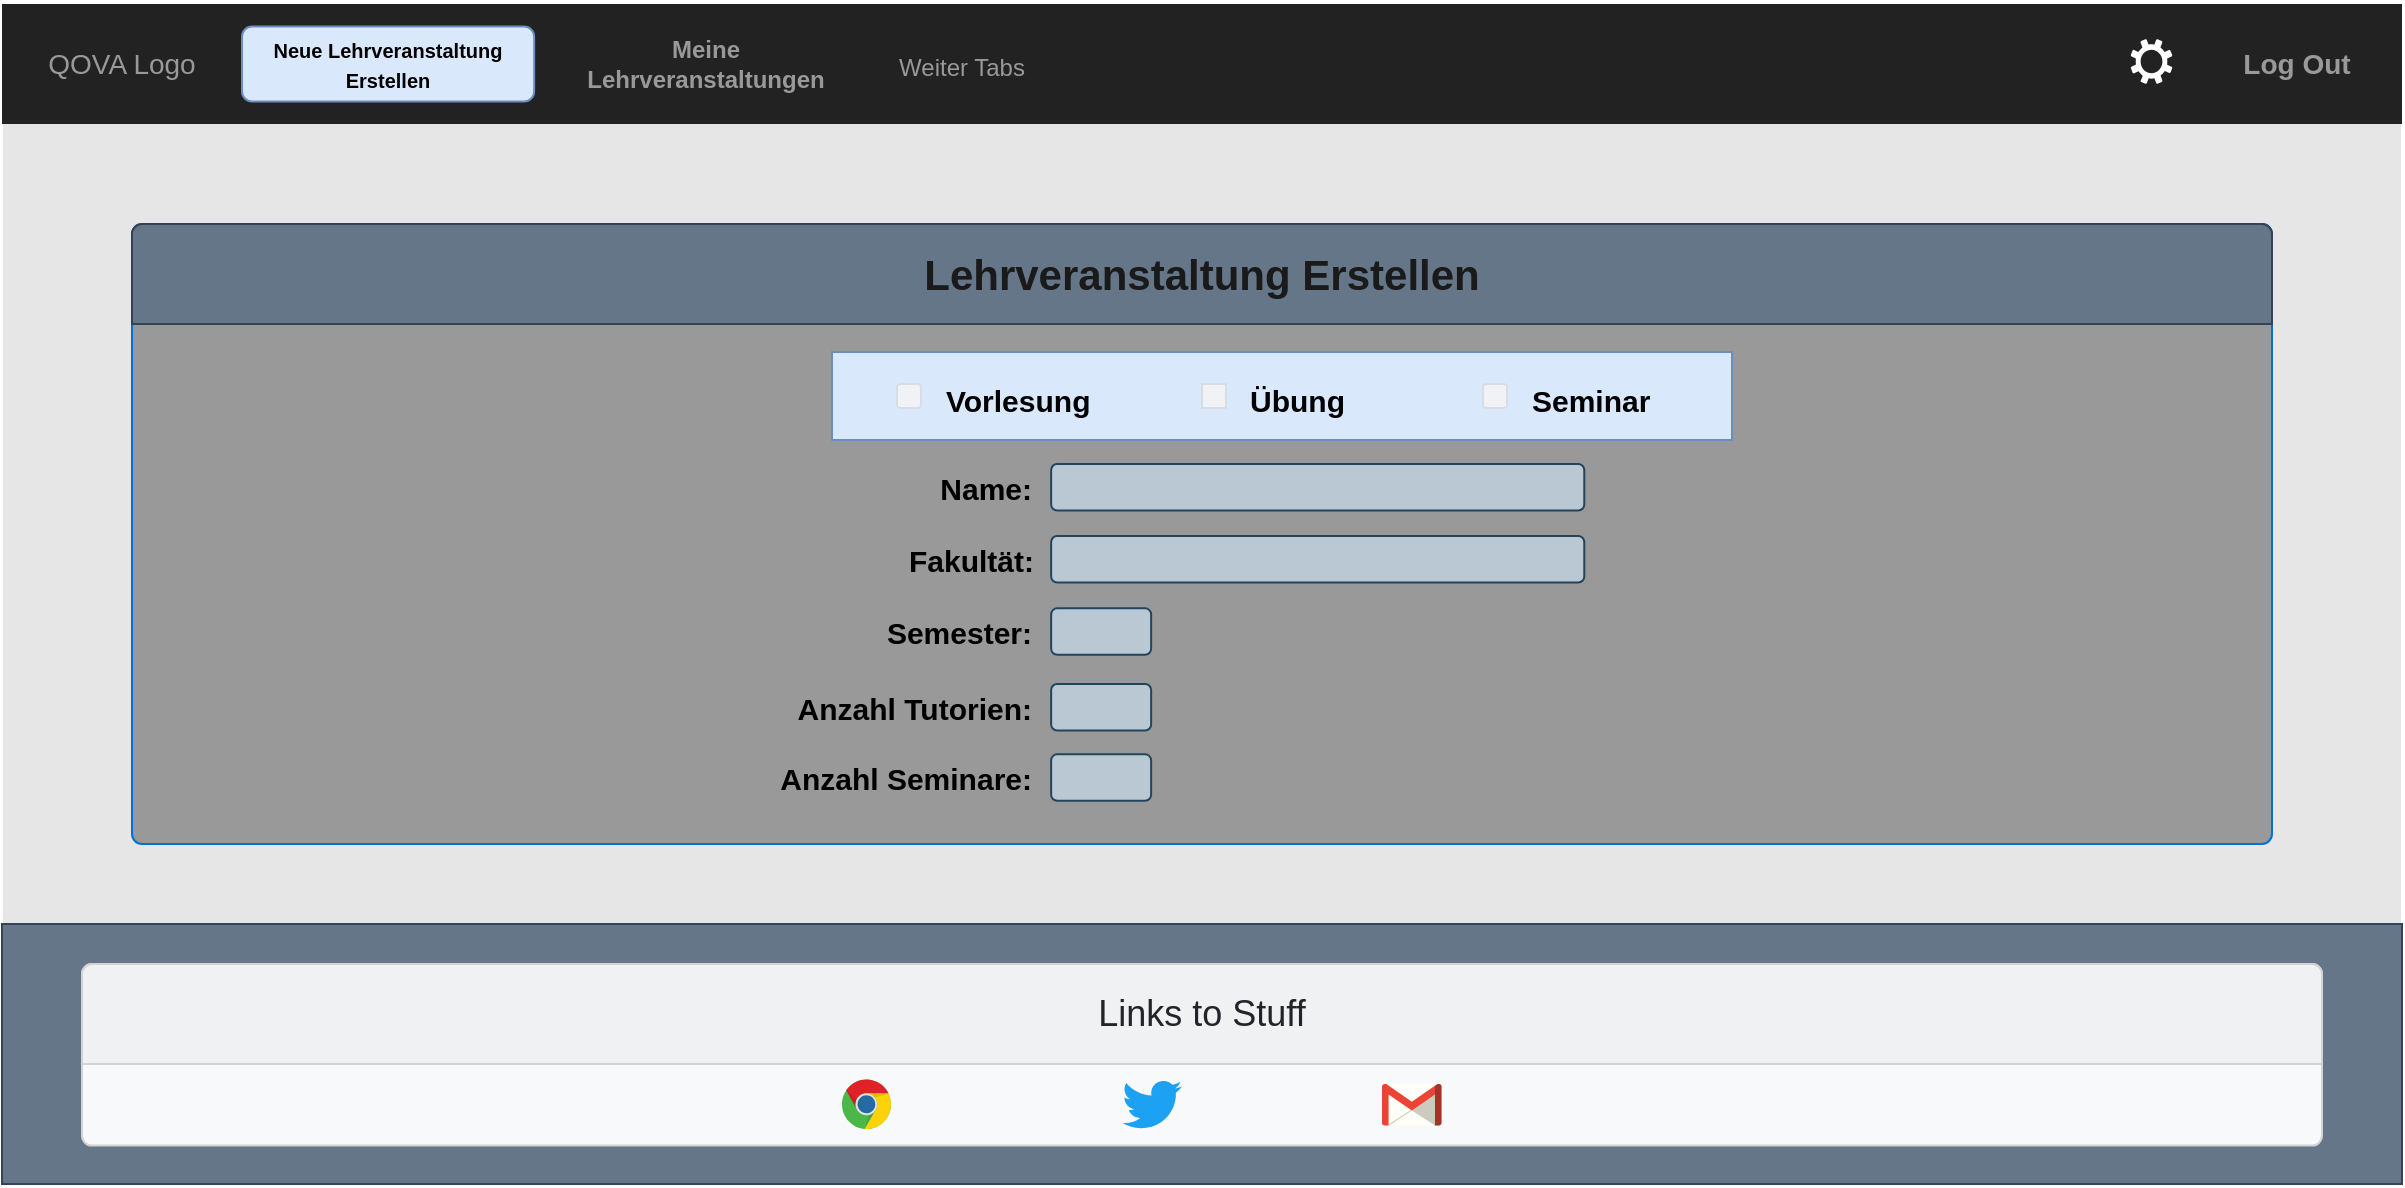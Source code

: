 <mxfile version="12.9.3" type="device"><diagram name="Page-1" id="c9db0220-8083-56f3-ca83-edcdcd058819"><mxGraphModel dx="1422" dy="760" grid="1" gridSize="10" guides="1" tooltips="1" connect="1" arrows="1" fold="1" page="1" pageScale="1.5" pageWidth="826" pageHeight="1169" background="#ffffff" math="0" shadow="0"><root><mxCell id="0" style=";html=1;"/><mxCell id="1" style=";html=1;" parent="0"/><mxCell id="r7GwSQfiFXU2yhotr5mG-14" value="" style="rounded=0;whiteSpace=wrap;html=1;strokeColor=#FFFFFF;fillColor=#E6E6E6;" parent="1" vertex="1"><mxGeometry x="40" y="110" width="1200" height="550" as="geometry"/></mxCell><mxCell id="r7GwSQfiFXU2yhotr5mG-8" value="" style="html=1;shadow=0;dashed=0;shape=mxgraph.bootstrap.rrect;rSize=5;strokeColor=#0071D5;html=1;whiteSpace=wrap;fillColor=#999999;fontColor=#ffffff;verticalAlign=bottom;align=center;spacing=20;spacingBottom=0;fontSize=14;gradientColor=none;labelPosition=center;verticalLabelPosition=top;" parent="1" vertex="1"><mxGeometry x="105" y="180" width="1070" height="310" as="geometry"/></mxCell><mxCell id="oikVL5ZEhUpcgMKu0Rjm-12" value="" style="rounded=0;whiteSpace=wrap;html=1;fillColor=#dae8fc;strokeColor=#6c8ebf;" parent="r7GwSQfiFXU2yhotr5mG-8" vertex="1"><mxGeometry x="350" y="64" width="450" height="44" as="geometry"/></mxCell><mxCell id="r7GwSQfiFXU2yhotr5mG-9" value="&lt;font style=&quot;font-size: 21px&quot; color=&quot;#1A1A1A&quot;&gt;&lt;b&gt;Lehrveranstaltung Erstellen&lt;br&gt;&lt;/b&gt;&lt;/font&gt;" style="html=1;shadow=0;dashed=0;shape=mxgraph.bootstrap.topButton;rSize=5;perimeter=none;whiteSpace=wrap;fillColor=#647687;strokeColor=#314354;fontColor=#ffffff;resizeWidth=1;fontSize=18;align=center;spacing=20;" parent="r7GwSQfiFXU2yhotr5mG-8" vertex="1"><mxGeometry width="1070" height="50" relative="1" as="geometry"/></mxCell><mxCell id="r7GwSQfiFXU2yhotr5mG-34" value="&lt;font style=&quot;font-size: 15px&quot;&gt;&lt;b&gt;Name:&lt;/b&gt;&lt;/font&gt;" style="text;html=1;strokeColor=none;fillColor=none;align=right;verticalAlign=middle;whiteSpace=wrap;rounded=0;" parent="r7GwSQfiFXU2yhotr5mG-8" vertex="1"><mxGeometry x="329.711" y="125.164" width="122.286" height="12.917" as="geometry"/></mxCell><mxCell id="r7GwSQfiFXU2yhotr5mG-35" value="" style="rounded=1;whiteSpace=wrap;html=1;strokeColor=#23445d;fillColor=#bac8d3;align=center;arcSize=13;" parent="r7GwSQfiFXU2yhotr5mG-8" vertex="1"><mxGeometry x="459.57" y="120" width="266.57" height="23.25" as="geometry"/></mxCell><mxCell id="r7GwSQfiFXU2yhotr5mG-40" value="&lt;b&gt;&lt;font style=&quot;font-size: 15px&quot;&gt;Semester:&lt;/font&gt;&lt;/b&gt;" style="text;html=1;strokeColor=none;fillColor=none;align=right;verticalAlign=middle;whiteSpace=wrap;rounded=0;" parent="r7GwSQfiFXU2yhotr5mG-8" vertex="1"><mxGeometry x="332" y="197.329" width="120" height="12.919" as="geometry"/></mxCell><mxCell id="r7GwSQfiFXU2yhotr5mG-48" value="" style="rounded=1;whiteSpace=wrap;html=1;strokeColor=#23445d;fillColor=#bac8d3;align=center;arcSize=13;" parent="r7GwSQfiFXU2yhotr5mG-8" vertex="1"><mxGeometry x="459.57" y="192.16" width="50" height="23.25" as="geometry"/></mxCell><mxCell id="r7GwSQfiFXU2yhotr5mG-49" value="&lt;font style=&quot;font-size: 15px&quot;&gt;&lt;b&gt;Anzahl Tutorien:&lt;br&gt;&lt;/b&gt;&lt;/font&gt;" style="text;html=1;strokeColor=none;fillColor=none;align=right;verticalAlign=middle;whiteSpace=wrap;rounded=0;" parent="r7GwSQfiFXU2yhotr5mG-8" vertex="1"><mxGeometry x="312" y="235.166" width="140" height="12.919" as="geometry"/></mxCell><mxCell id="r7GwSQfiFXU2yhotr5mG-50" value="" style="rounded=1;whiteSpace=wrap;html=1;strokeColor=#23445d;fillColor=#bac8d3;align=center;arcSize=13;" parent="r7GwSQfiFXU2yhotr5mG-8" vertex="1"><mxGeometry x="459.57" y="229.997" width="50" height="23.25" as="geometry"/></mxCell><mxCell id="r7GwSQfiFXU2yhotr5mG-51" value="&lt;font style=&quot;font-size: 15px&quot;&gt;&lt;b&gt;Anzahl Seminare:&lt;br&gt;&lt;/b&gt;&lt;/font&gt;" style="text;html=1;strokeColor=none;fillColor=none;align=right;verticalAlign=middle;whiteSpace=wrap;rounded=0;" parent="r7GwSQfiFXU2yhotr5mG-8" vertex="1"><mxGeometry x="312.0" y="270.321" width="140" height="12.919" as="geometry"/></mxCell><mxCell id="r7GwSQfiFXU2yhotr5mG-52" value="" style="rounded=1;whiteSpace=wrap;html=1;strokeColor=#23445d;fillColor=#bac8d3;align=center;arcSize=13;" parent="r7GwSQfiFXU2yhotr5mG-8" vertex="1"><mxGeometry x="459.57" y="265.16" width="50" height="23.25" as="geometry"/></mxCell><mxCell id="r7GwSQfiFXU2yhotr5mG-53" value="&lt;b&gt;&lt;font style=&quot;font-size: 15px&quot;&gt;Fakultät:&lt;/font&gt;&lt;/b&gt;" style="text;html=1;strokeColor=none;fillColor=none;align=right;verticalAlign=middle;whiteSpace=wrap;rounded=0;" parent="r7GwSQfiFXU2yhotr5mG-8" vertex="1"><mxGeometry x="330.861" y="161.154" width="122.286" height="12.917" as="geometry"/></mxCell><mxCell id="r7GwSQfiFXU2yhotr5mG-54" value="" style="rounded=1;whiteSpace=wrap;html=1;strokeColor=#23445d;fillColor=#bac8d3;align=center;arcSize=13;" parent="r7GwSQfiFXU2yhotr5mG-8" vertex="1"><mxGeometry x="459.57" y="155.99" width="266.57" height="23.25" as="geometry"/></mxCell><mxCell id="oikVL5ZEhUpcgMKu0Rjm-3" value="&lt;font style=&quot;font-size: 15px&quot;&gt;&lt;b&gt;Vorlesung&lt;/b&gt;&lt;/font&gt;" style="rounded=1;fillColor=#F0F2F5;strokeColor=#D8DCE3;align=left;verticalAlign=middle;fontStyle=0;fontSize=12;labelPosition=right;verticalLabelPosition=middle;spacingLeft=10;html=1;shadow=0;dashed=0;spacingTop=3;" parent="r7GwSQfiFXU2yhotr5mG-8" vertex="1"><mxGeometry x="382.5" y="80" width="12" height="12" as="geometry"/></mxCell><mxCell id="oikVL5ZEhUpcgMKu0Rjm-8" value="&lt;b&gt;&lt;font style=&quot;font-size: 15px&quot;&gt;Übung&lt;/font&gt;&lt;/b&gt;" style="rounded=1;fillColor=#F0F2F5;strokeColor=#D8DCE3;align=left;verticalAlign=middle;fontStyle=0;fontSize=12;labelPosition=right;verticalLabelPosition=middle;spacingLeft=10;html=1;shadow=0;dashed=0;spacingTop=3;arcSize=0;" parent="r7GwSQfiFXU2yhotr5mG-8" vertex="1"><mxGeometry x="535.0" y="80" width="12" height="12" as="geometry"/></mxCell><mxCell id="oikVL5ZEhUpcgMKu0Rjm-9" value="&lt;font style=&quot;font-size: 15px&quot;&gt;&lt;b&gt;Seminar&lt;/b&gt;&lt;/font&gt;" style="rounded=1;fillColor=#F0F2F5;strokeColor=#D8DCE3;align=left;verticalAlign=middle;fontStyle=0;fontSize=12;labelPosition=right;verticalLabelPosition=middle;spacingLeft=10;html=1;shadow=0;dashed=0;spacingTop=3;" parent="r7GwSQfiFXU2yhotr5mG-8" vertex="1"><mxGeometry x="675.5" y="80" width="12" height="12" as="geometry"/></mxCell><mxCell id="3d76a8aef4d5c911-1" value="" style="html=1;shadow=0;dashed=0;shape=mxgraph.bootstrap.rect;fillColor=#222222;strokeColor=none;whiteSpace=wrap;rounded=0;fontSize=12;fontColor=#000000;align=center;" parent="1" vertex="1"><mxGeometry x="40" y="70" width="1200.0" height="60" as="geometry"/></mxCell><mxCell id="3d76a8aef4d5c911-2" value="&lt;div&gt;QOVA Logo&lt;/div&gt;" style="html=1;shadow=0;dashed=0;fillColor=none;strokeColor=none;shape=mxgraph.bootstrap.rect;fontColor=#999999;fontSize=14;whiteSpace=wrap;" parent="3d76a8aef4d5c911-1" vertex="1"><mxGeometry y="4.995" width="119.999" height="50" as="geometry"/></mxCell><mxCell id="3d76a8aef4d5c911-7" value="Weiter Tabs" style="html=1;shadow=0;dashed=0;fillColor=none;strokeColor=none;shape=mxgraph.bootstrap.rect;fontColor=#999999;whiteSpace=wrap;verticalAlign=middle;spacingBottom=-6;" parent="3d76a8aef4d5c911-1" vertex="1"><mxGeometry x="419.996" y="3.745" width="119.999" height="50" as="geometry"/></mxCell><mxCell id="3d76a8aef4d5c911-10" value="&lt;font style=&quot;font-size: 14px&quot;&gt;&lt;b&gt;Log Out&lt;/b&gt;&lt;/font&gt;" style="html=1;shadow=0;dashed=0;fillColor=none;strokeColor=none;shape=mxgraph.bootstrap.rect;fontColor=#999999;whiteSpace=wrap;" parent="3d76a8aef4d5c911-1" vertex="1"><mxGeometry x="1094.996" width="105.004" height="60" as="geometry"/></mxCell><mxCell id="r7GwSQfiFXU2yhotr5mG-4" value="&lt;b&gt;Meine&lt;/b&gt;&lt;div&gt;&lt;b&gt;Lehrveranstaltungen&lt;/b&gt;&lt;/div&gt;" style="html=1;shadow=0;dashed=0;fillColor=none;strokeColor=none;shape=mxgraph.bootstrap.rect;fontColor=#999999;whiteSpace=wrap;perimeterSpacing=5;" parent="3d76a8aef4d5c911-1" vertex="1"><mxGeometry x="292.171" y="4.995" width="119.999" height="50" as="geometry"/></mxCell><mxCell id="r7GwSQfiFXU2yhotr5mG-5" value="&lt;p style=&quot;line-height: 80%&quot;&gt;&lt;b&gt;&lt;font size=&quot;1&quot;&gt;Neue Lehrveranstaltung Erstellen&lt;br&gt;&lt;/font&gt;&lt;/b&gt;&lt;/p&gt;" style="html=1;shadow=0;dashed=0;shape=mxgraph.bootstrap.rrect;rSize=5;strokeColor=#6c8ebf;strokeWidth=1;fillColor=#dae8fc;whiteSpace=wrap;align=center;verticalAlign=middle;spacingLeft=0;fontStyle=0;fontSize=16;spacing=5;" parent="3d76a8aef4d5c911-1" vertex="1"><mxGeometry x="119.999" y="11.245" width="146.086" height="37.5" as="geometry"/></mxCell><mxCell id="r7GwSQfiFXU2yhotr5mG-6" value="" style="pointerEvents=1;shadow=0;dashed=0;html=1;strokeColor=none;fillColor=#FFFFFF;labelPosition=center;verticalLabelPosition=bottom;verticalAlign=top;outlineConnect=0;align=center;shape=mxgraph.office.concepts.settings;" parent="3d76a8aef4d5c911-1" vertex="1"><mxGeometry x="1064.339" y="17.5" width="20.869" height="22.5" as="geometry"/></mxCell><mxCell id="r7GwSQfiFXU2yhotr5mG-25" value="" style="rounded=0;whiteSpace=wrap;html=1;strokeColor=#314354;fillColor=#647687;fontColor=#ffffff;" parent="1" vertex="1"><mxGeometry x="40" y="530" width="1200" height="130" as="geometry"/></mxCell><mxCell id="r7GwSQfiFXU2yhotr5mG-28" value="" style="html=1;shadow=0;dashed=0;shape=mxgraph.bootstrap.rrect;rSize=5;strokeColor=#D2D3D4;html=1;whiteSpace=wrap;fillColor=#F8F9FA;fontColor=#212529;verticalAlign=bottom;align=left;spacing=20;spacingBottom=0;fontSize=14;" parent="1" vertex="1"><mxGeometry x="80" y="550" width="1120" height="90.8" as="geometry"/></mxCell><mxCell id="r7GwSQfiFXU2yhotr5mG-29" value="&lt;div&gt;Links to Stuff&lt;/div&gt;" style="html=1;shadow=0;dashed=0;shape=mxgraph.bootstrap.topButton;rSize=5;perimeter=none;whiteSpace=wrap;fillColor=#F0F1F2;strokeColor=#D2D3D4;fontColor=#212529;resizeWidth=1;fontSize=18;align=center;spacing=20;" parent="r7GwSQfiFXU2yhotr5mG-28" vertex="1"><mxGeometry width="1120" height="50" relative="1" as="geometry"/></mxCell><mxCell id="r7GwSQfiFXU2yhotr5mG-30" value="" style="dashed=0;outlineConnect=0;html=1;align=center;labelPosition=center;verticalLabelPosition=bottom;verticalAlign=top;shape=mxgraph.weblogos.gmail;strokeColor=#FFFFFF;fillColor=#B9E0A5;gradientColor=none;" parent="r7GwSQfiFXU2yhotr5mG-28" vertex="1"><mxGeometry x="650" y="60" width="29.8" height="20.8" as="geometry"/></mxCell><mxCell id="r7GwSQfiFXU2yhotr5mG-32" value="" style="dashed=0;outlineConnect=0;html=1;align=center;labelPosition=center;verticalLabelPosition=bottom;verticalAlign=top;shape=mxgraph.weblogos.twitter;fillColor=#1DA1F2;strokeColor=none" parent="r7GwSQfiFXU2yhotr5mG-28" vertex="1"><mxGeometry x="520" y="57.7" width="30" height="25.4" as="geometry"/></mxCell><mxCell id="r7GwSQfiFXU2yhotr5mG-33" value="" style="dashed=0;outlineConnect=0;html=1;align=center;labelPosition=center;verticalLabelPosition=bottom;verticalAlign=top;shape=mxgraph.weblogos.chrome;strokeColor=#FFFFFF;fillColor=#B9E0A5;gradientColor=none;" parent="r7GwSQfiFXU2yhotr5mG-28" vertex="1"><mxGeometry x="380" y="57.7" width="24.8" height="25.4" as="geometry"/></mxCell></root></mxGraphModel></diagram></mxfile>